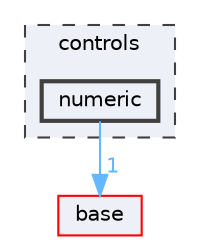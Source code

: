 digraph "numeric"
{
 // LATEX_PDF_SIZE
  bgcolor="transparent";
  edge [fontname=Helvetica,fontsize=10,labelfontname=Helvetica,labelfontsize=10];
  node [fontname=Helvetica,fontsize=10,shape=box,height=0.2,width=0.4];
  compound=true
  subgraph clusterdir_3d370fd2770cf63261b7ee5a69ee79d2 {
    graph [ bgcolor="#edf0f7", pencolor="grey25", label="controls", fontname=Helvetica,fontsize=10 style="filled,dashed", URL="dir_3d370fd2770cf63261b7ee5a69ee79d2.html",tooltip=""]
  dir_db80f6264ffa8ec601f8eb345f206317 [label="numeric", fillcolor="#edf0f7", color="grey25", style="filled,bold", URL="dir_db80f6264ffa8ec601f8eb345f206317.html",tooltip=""];
  }
  dir_e914ee4d4a44400f1fdb170cb4ead18a [label="base", fillcolor="#edf0f7", color="red", style="filled", URL="dir_e914ee4d4a44400f1fdb170cb4ead18a.html",tooltip=""];
  dir_db80f6264ffa8ec601f8eb345f206317->dir_e914ee4d4a44400f1fdb170cb4ead18a [headlabel="1", labeldistance=1.5 headhref="dir_000014_000002.html" color="steelblue1" fontcolor="steelblue1"];
}
